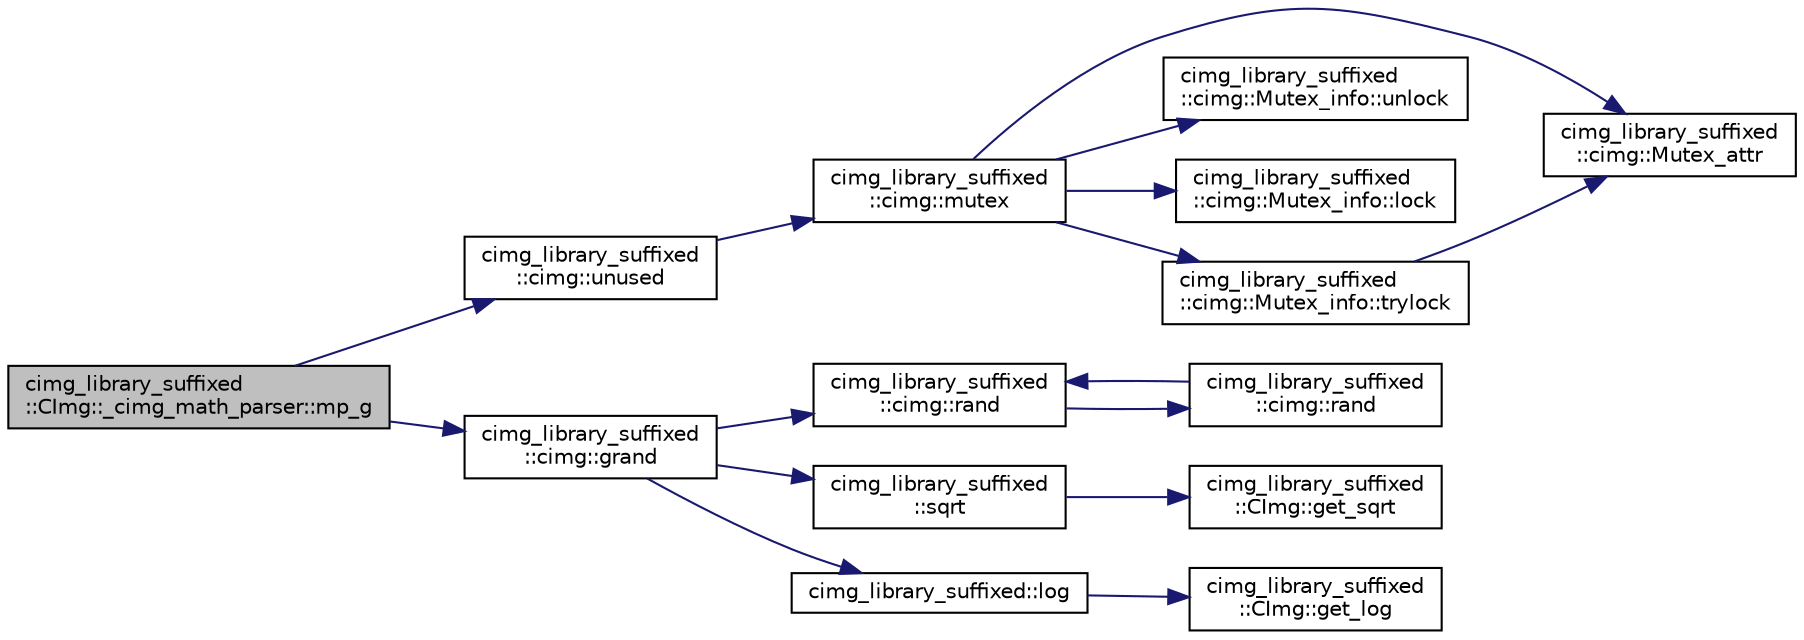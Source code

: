 digraph "cimg_library_suffixed::CImg::_cimg_math_parser::mp_g"
{
  edge [fontname="Helvetica",fontsize="10",labelfontname="Helvetica",labelfontsize="10"];
  node [fontname="Helvetica",fontsize="10",shape=record];
  rankdir="LR";
  Node455 [label="cimg_library_suffixed\l::CImg::_cimg_math_parser::mp_g",height=0.2,width=0.4,color="black", fillcolor="grey75", style="filled", fontcolor="black"];
  Node455 -> Node456 [color="midnightblue",fontsize="10",style="solid",fontname="Helvetica"];
  Node456 [label="cimg_library_suffixed\l::cimg::unused",height=0.2,width=0.4,color="black", fillcolor="white", style="filled",URL="$namespacecimg__library__suffixed_1_1cimg.html#a79aef0cbcf66ceb71c2b74cb66b4deb2",tooltip="Avoid warning messages due to unused parameters. Do nothing actually. "];
  Node456 -> Node457 [color="midnightblue",fontsize="10",style="solid",fontname="Helvetica"];
  Node457 [label="cimg_library_suffixed\l::cimg::mutex",height=0.2,width=0.4,color="black", fillcolor="white", style="filled",URL="$namespacecimg__library__suffixed_1_1cimg.html#a9e739e4b4ac058abfba069466617b914"];
  Node457 -> Node458 [color="midnightblue",fontsize="10",style="solid",fontname="Helvetica"];
  Node458 [label="cimg_library_suffixed\l::cimg::Mutex_attr",height=0.2,width=0.4,color="black", fillcolor="white", style="filled",URL="$namespacecimg__library__suffixed_1_1cimg.html#aa0e1bc96ae6e235dc5b67b8b0a466166"];
  Node457 -> Node459 [color="midnightblue",fontsize="10",style="solid",fontname="Helvetica"];
  Node459 [label="cimg_library_suffixed\l::cimg::Mutex_info::unlock",height=0.2,width=0.4,color="black", fillcolor="white", style="filled",URL="$structcimg__library__suffixed_1_1cimg_1_1_mutex__info.html#afac3fa5f107ad4795fb867050f616555"];
  Node457 -> Node460 [color="midnightblue",fontsize="10",style="solid",fontname="Helvetica"];
  Node460 [label="cimg_library_suffixed\l::cimg::Mutex_info::lock",height=0.2,width=0.4,color="black", fillcolor="white", style="filled",URL="$structcimg__library__suffixed_1_1cimg_1_1_mutex__info.html#a6cc8e26847a1aa649febed03d70182e7"];
  Node457 -> Node461 [color="midnightblue",fontsize="10",style="solid",fontname="Helvetica"];
  Node461 [label="cimg_library_suffixed\l::cimg::Mutex_info::trylock",height=0.2,width=0.4,color="black", fillcolor="white", style="filled",URL="$structcimg__library__suffixed_1_1cimg_1_1_mutex__info.html#a9bf4ed1e1dfe6f28fa6250cd04f3c900"];
  Node461 -> Node458 [color="midnightblue",fontsize="10",style="solid",fontname="Helvetica"];
  Node455 -> Node462 [color="midnightblue",fontsize="10",style="solid",fontname="Helvetica"];
  Node462 [label="cimg_library_suffixed\l::cimg::grand",height=0.2,width=0.4,color="black", fillcolor="white", style="filled",URL="$namespacecimg__library__suffixed_1_1cimg.html#aa12c572ad67f655e27f7b8e3e76dafa5",tooltip="Return a random variable following a gaussian distribution and a standard deviation of 1..."];
  Node462 -> Node463 [color="midnightblue",fontsize="10",style="solid",fontname="Helvetica"];
  Node463 [label="cimg_library_suffixed\l::cimg::rand",height=0.2,width=0.4,color="black", fillcolor="white", style="filled",URL="$namespacecimg__library__suffixed_1_1cimg.html#ab7c09300be61c8a3361c379069100252",tooltip="Return a random variable uniformely distributed between [val_min,val_max]. "];
  Node463 -> Node464 [color="midnightblue",fontsize="10",style="solid",fontname="Helvetica"];
  Node464 [label="cimg_library_suffixed\l::cimg::rand",height=0.2,width=0.4,color="black", fillcolor="white", style="filled",URL="$namespacecimg__library__suffixed_1_1cimg.html#af5cd3397f819c13ccb17e05a7db736b1",tooltip="Return a random variable uniformely distributed between [0,val_max]. "];
  Node464 -> Node463 [color="midnightblue",fontsize="10",style="solid",fontname="Helvetica"];
  Node462 -> Node465 [color="midnightblue",fontsize="10",style="solid",fontname="Helvetica"];
  Node465 [label="cimg_library_suffixed\l::sqrt",height=0.2,width=0.4,color="black", fillcolor="white", style="filled",URL="$namespacecimg__library__suffixed.html#a00d0fd9a21d8d5e8a9fa4033593e6acf"];
  Node465 -> Node466 [color="midnightblue",fontsize="10",style="solid",fontname="Helvetica"];
  Node466 [label="cimg_library_suffixed\l::CImg::get_sqrt",height=0.2,width=0.4,color="black", fillcolor="white", style="filled",URL="$structcimg__library__suffixed_1_1_c_img.html#a550cfc014f80c68359d3b55a0d3803b9",tooltip="Compute the square root of each pixel value . "];
  Node462 -> Node467 [color="midnightblue",fontsize="10",style="solid",fontname="Helvetica"];
  Node467 [label="cimg_library_suffixed::log",height=0.2,width=0.4,color="black", fillcolor="white", style="filled",URL="$namespacecimg__library__suffixed.html#a65baff382319a3677fd777a976a4f50b"];
  Node467 -> Node468 [color="midnightblue",fontsize="10",style="solid",fontname="Helvetica"];
  Node468 [label="cimg_library_suffixed\l::CImg::get_log",height=0.2,width=0.4,color="black", fillcolor="white", style="filled",URL="$structcimg__library__suffixed_1_1_c_img.html#a560dd5fe13a0b40fcf95e2ea7020381e",tooltip="Compute the logarithm of each pixel value . "];
}
